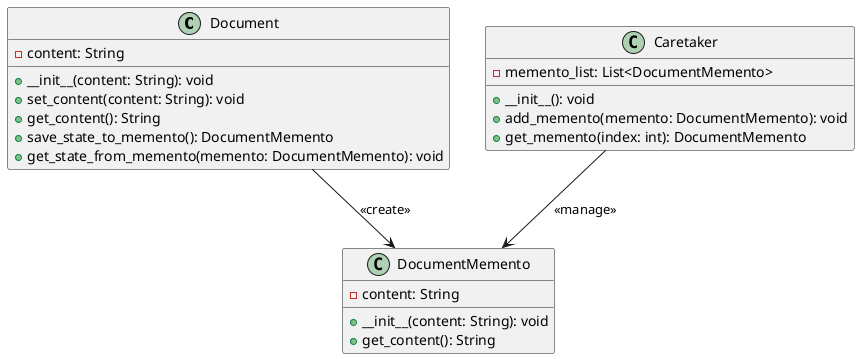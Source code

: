 @startuml

class Document {
    -content: String
    +__init__(content: String): void
    +set_content(content: String): void
    +get_content(): String
    +save_state_to_memento(): DocumentMemento
    +get_state_from_memento(memento: DocumentMemento): void
}

class DocumentMemento {
    -content: String
    +__init__(content: String): void
    +get_content(): String
}

class Caretaker {
    -memento_list: List<DocumentMemento>
    +__init__(): void
    +add_memento(memento: DocumentMemento): void
    +get_memento(index: int): DocumentMemento
}

Document --> DocumentMemento: <<create>>
Caretaker --> DocumentMemento: <<manage>>

@enduml